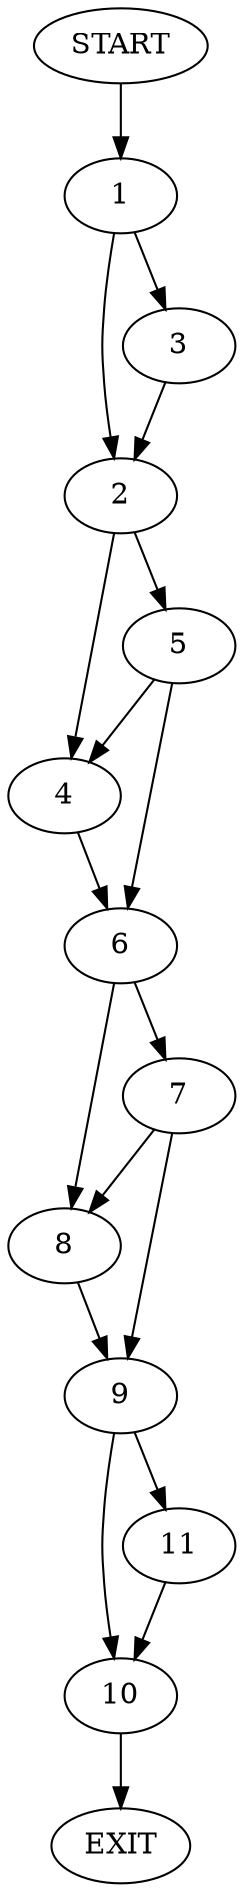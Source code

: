 digraph {
0 [label="START"]
12 [label="EXIT"]
0 -> 1
1 -> 2
1 -> 3
2 -> 4
2 -> 5
3 -> 2
4 -> 6
5 -> 6
5 -> 4
6 -> 7
6 -> 8
8 -> 9
7 -> 8
7 -> 9
9 -> 10
9 -> 11
11 -> 10
10 -> 12
}
